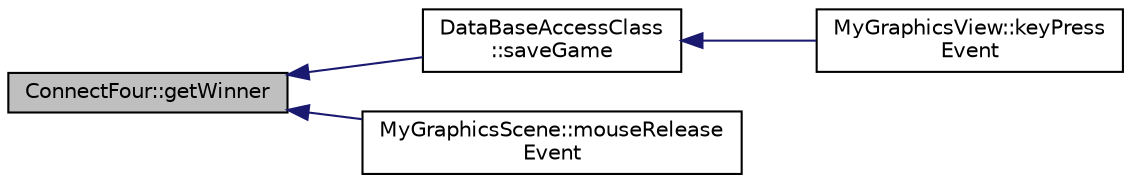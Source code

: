 digraph "ConnectFour::getWinner"
{
  edge [fontname="Helvetica",fontsize="10",labelfontname="Helvetica",labelfontsize="10"];
  node [fontname="Helvetica",fontsize="10",shape=record];
  rankdir="LR";
  Node1 [label="ConnectFour::getWinner",height=0.2,width=0.4,color="black", fillcolor="grey75", style="filled" fontcolor="black"];
  Node1 -> Node2 [dir="back",color="midnightblue",fontsize="10",style="solid",fontname="Helvetica"];
  Node2 [label="DataBaseAccessClass\l::saveGame",height=0.2,width=0.4,color="black", fillcolor="white", style="filled",URL="$class_data_base_access_class.html#ac6944e91e73d748d54886921e10a8148",tooltip="Speichert eine Spielinstanz in der Datenbank ab "];
  Node2 -> Node3 [dir="back",color="midnightblue",fontsize="10",style="solid",fontname="Helvetica"];
  Node3 [label="MyGraphicsView::keyPress\lEvent",height=0.2,width=0.4,color="black", fillcolor="white", style="filled",URL="$class_my_graphics_view.html#a9816bdd436d67c34f1b0d8feed15d47d",tooltip="Fängt benutzereingaben ab. [Ss] speichert das Spiel [Ff] aktiviert und deaktiviert den Fullscreen mod..."];
  Node1 -> Node4 [dir="back",color="midnightblue",fontsize="10",style="solid",fontname="Helvetica"];
  Node4 [label="MyGraphicsScene::mouseRelease\lEvent",height=0.2,width=0.4,color="black", fillcolor="white", style="filled",URL="$class_my_graphics_scene.html#a65a5dabb614e22ae4a4b48d9f2faffdc",tooltip="Fängt den Spieler click ab, der seine Spalte durch anclicken wählen soll. "];
}
